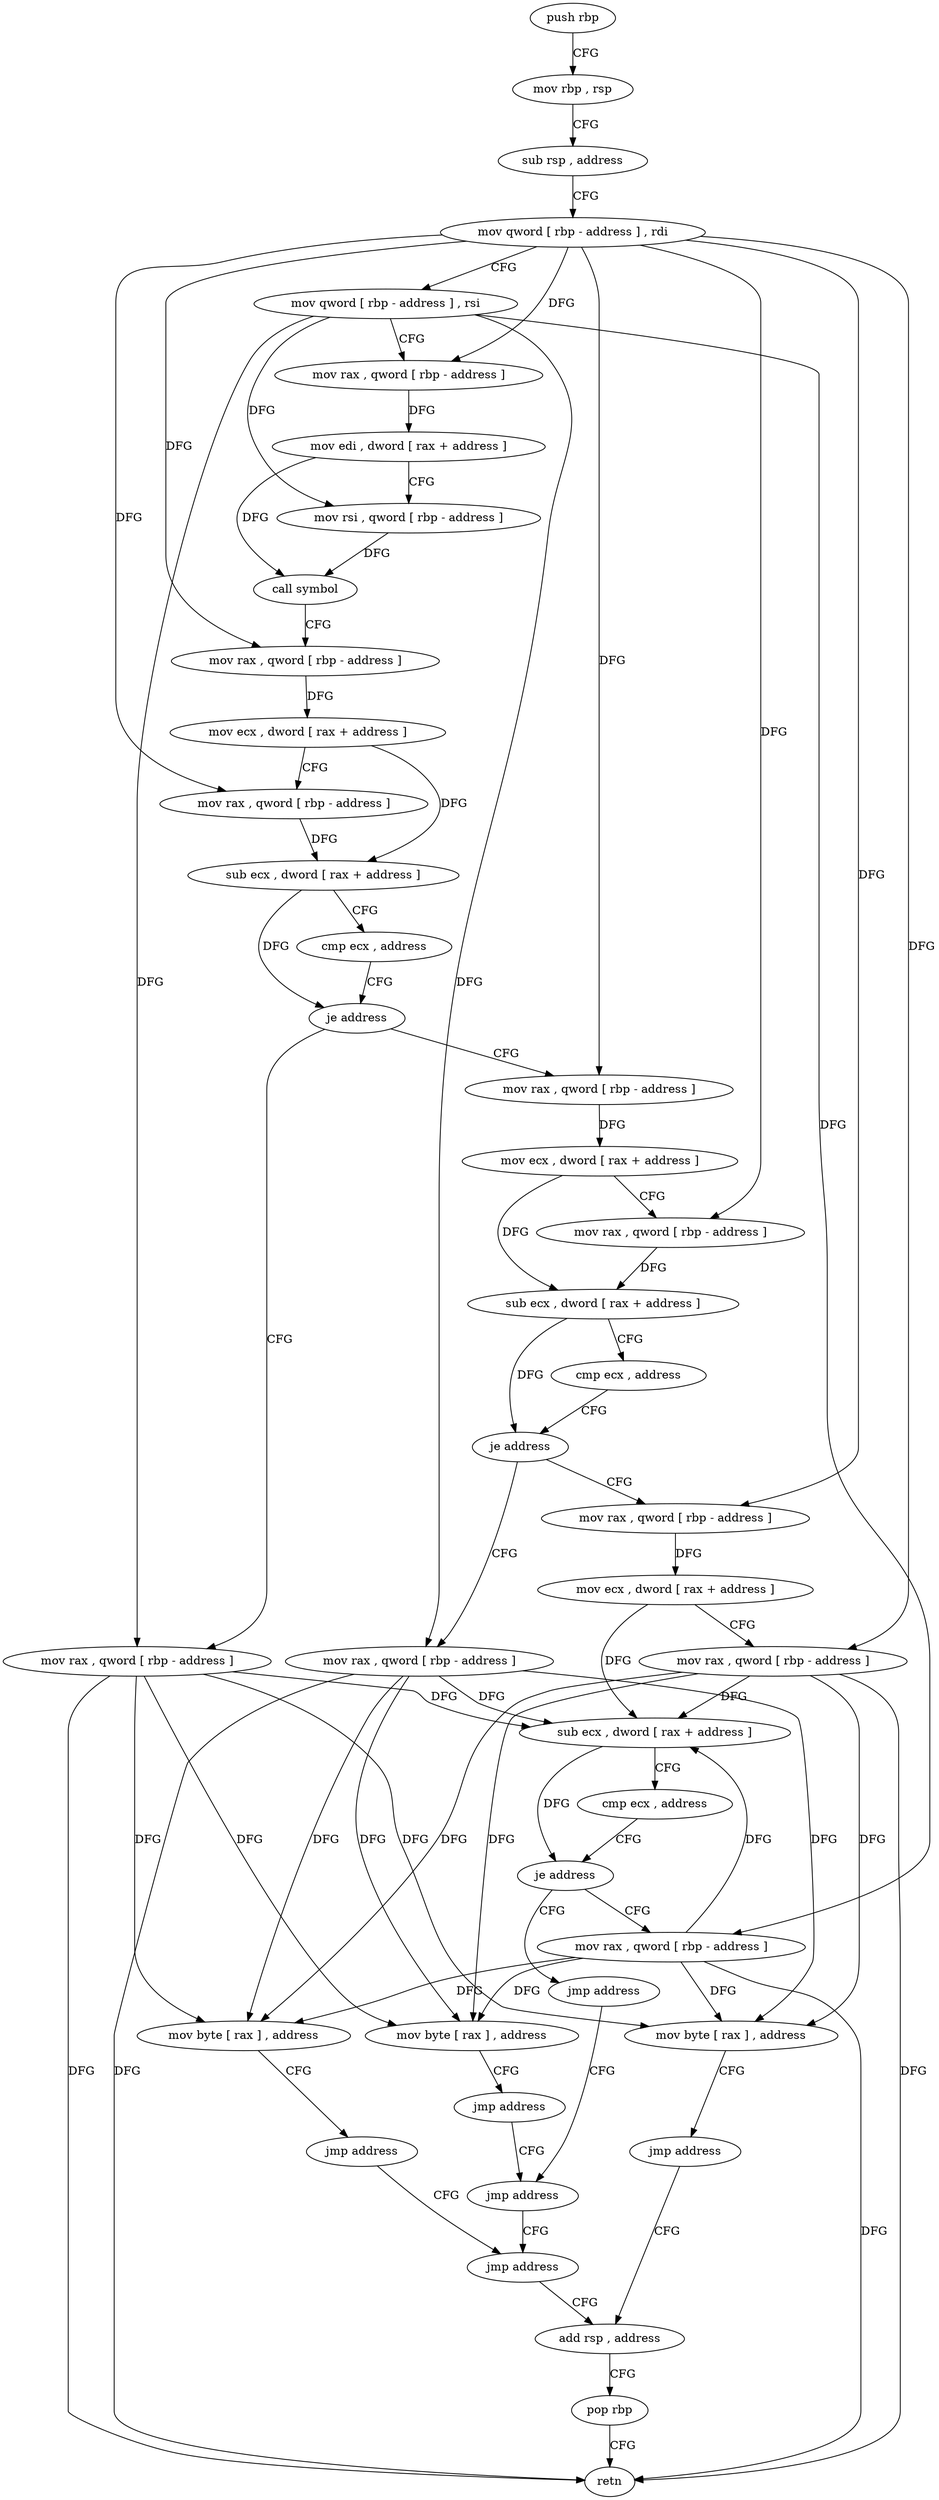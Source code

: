 digraph "func" {
"4257856" [label = "push rbp" ]
"4257857" [label = "mov rbp , rsp" ]
"4257860" [label = "sub rsp , address" ]
"4257864" [label = "mov qword [ rbp - address ] , rdi" ]
"4257868" [label = "mov qword [ rbp - address ] , rsi" ]
"4257872" [label = "mov rax , qword [ rbp - address ]" ]
"4257876" [label = "mov edi , dword [ rax + address ]" ]
"4257879" [label = "mov rsi , qword [ rbp - address ]" ]
"4257883" [label = "call symbol" ]
"4257888" [label = "mov rax , qword [ rbp - address ]" ]
"4257892" [label = "mov ecx , dword [ rax + address ]" ]
"4257895" [label = "mov rax , qword [ rbp - address ]" ]
"4257899" [label = "sub ecx , dword [ rax + address ]" ]
"4257902" [label = "cmp ecx , address" ]
"4257905" [label = "je address" ]
"4257923" [label = "mov rax , qword [ rbp - address ]" ]
"4257911" [label = "mov rax , qword [ rbp - address ]" ]
"4257927" [label = "mov ecx , dword [ rax + address ]" ]
"4257930" [label = "mov rax , qword [ rbp - address ]" ]
"4257934" [label = "sub ecx , dword [ rax + address ]" ]
"4257937" [label = "cmp ecx , address" ]
"4257940" [label = "je address" ]
"4257958" [label = "mov rax , qword [ rbp - address ]" ]
"4257946" [label = "mov rax , qword [ rbp - address ]" ]
"4257915" [label = "mov byte [ rax ] , address" ]
"4257918" [label = "jmp address" ]
"4258008" [label = "add rsp , address" ]
"4257962" [label = "mov ecx , dword [ rax + address ]" ]
"4257965" [label = "mov rax , qword [ rbp - address ]" ]
"4257969" [label = "sub ecx , dword [ rax + address ]" ]
"4257972" [label = "cmp ecx , address" ]
"4257975" [label = "je address" ]
"4257993" [label = "jmp address" ]
"4257981" [label = "mov rax , qword [ rbp - address ]" ]
"4257950" [label = "mov byte [ rax ] , address" ]
"4257953" [label = "jmp address" ]
"4258003" [label = "jmp address" ]
"4258012" [label = "pop rbp" ]
"4258013" [label = "retn" ]
"4257998" [label = "jmp address" ]
"4257985" [label = "mov byte [ rax ] , address" ]
"4257988" [label = "jmp address" ]
"4257856" -> "4257857" [ label = "CFG" ]
"4257857" -> "4257860" [ label = "CFG" ]
"4257860" -> "4257864" [ label = "CFG" ]
"4257864" -> "4257868" [ label = "CFG" ]
"4257864" -> "4257872" [ label = "DFG" ]
"4257864" -> "4257888" [ label = "DFG" ]
"4257864" -> "4257895" [ label = "DFG" ]
"4257864" -> "4257923" [ label = "DFG" ]
"4257864" -> "4257930" [ label = "DFG" ]
"4257864" -> "4257958" [ label = "DFG" ]
"4257864" -> "4257965" [ label = "DFG" ]
"4257868" -> "4257872" [ label = "CFG" ]
"4257868" -> "4257879" [ label = "DFG" ]
"4257868" -> "4257911" [ label = "DFG" ]
"4257868" -> "4257946" [ label = "DFG" ]
"4257868" -> "4257981" [ label = "DFG" ]
"4257872" -> "4257876" [ label = "DFG" ]
"4257876" -> "4257879" [ label = "CFG" ]
"4257876" -> "4257883" [ label = "DFG" ]
"4257879" -> "4257883" [ label = "DFG" ]
"4257883" -> "4257888" [ label = "CFG" ]
"4257888" -> "4257892" [ label = "DFG" ]
"4257892" -> "4257895" [ label = "CFG" ]
"4257892" -> "4257899" [ label = "DFG" ]
"4257895" -> "4257899" [ label = "DFG" ]
"4257899" -> "4257902" [ label = "CFG" ]
"4257899" -> "4257905" [ label = "DFG" ]
"4257902" -> "4257905" [ label = "CFG" ]
"4257905" -> "4257923" [ label = "CFG" ]
"4257905" -> "4257911" [ label = "CFG" ]
"4257923" -> "4257927" [ label = "DFG" ]
"4257911" -> "4257915" [ label = "DFG" ]
"4257911" -> "4257969" [ label = "DFG" ]
"4257911" -> "4257950" [ label = "DFG" ]
"4257911" -> "4258013" [ label = "DFG" ]
"4257911" -> "4257985" [ label = "DFG" ]
"4257927" -> "4257930" [ label = "CFG" ]
"4257927" -> "4257934" [ label = "DFG" ]
"4257930" -> "4257934" [ label = "DFG" ]
"4257934" -> "4257937" [ label = "CFG" ]
"4257934" -> "4257940" [ label = "DFG" ]
"4257937" -> "4257940" [ label = "CFG" ]
"4257940" -> "4257958" [ label = "CFG" ]
"4257940" -> "4257946" [ label = "CFG" ]
"4257958" -> "4257962" [ label = "DFG" ]
"4257946" -> "4257950" [ label = "DFG" ]
"4257946" -> "4257915" [ label = "DFG" ]
"4257946" -> "4257969" [ label = "DFG" ]
"4257946" -> "4258013" [ label = "DFG" ]
"4257946" -> "4257985" [ label = "DFG" ]
"4257915" -> "4257918" [ label = "CFG" ]
"4257918" -> "4258008" [ label = "CFG" ]
"4258008" -> "4258012" [ label = "CFG" ]
"4257962" -> "4257965" [ label = "CFG" ]
"4257962" -> "4257969" [ label = "DFG" ]
"4257965" -> "4257969" [ label = "DFG" ]
"4257965" -> "4257915" [ label = "DFG" ]
"4257965" -> "4257950" [ label = "DFG" ]
"4257965" -> "4258013" [ label = "DFG" ]
"4257965" -> "4257985" [ label = "DFG" ]
"4257969" -> "4257972" [ label = "CFG" ]
"4257969" -> "4257975" [ label = "DFG" ]
"4257972" -> "4257975" [ label = "CFG" ]
"4257975" -> "4257993" [ label = "CFG" ]
"4257975" -> "4257981" [ label = "CFG" ]
"4257993" -> "4257998" [ label = "CFG" ]
"4257981" -> "4257985" [ label = "DFG" ]
"4257981" -> "4257915" [ label = "DFG" ]
"4257981" -> "4257969" [ label = "DFG" ]
"4257981" -> "4257950" [ label = "DFG" ]
"4257981" -> "4258013" [ label = "DFG" ]
"4257950" -> "4257953" [ label = "CFG" ]
"4257953" -> "4258003" [ label = "CFG" ]
"4258003" -> "4258008" [ label = "CFG" ]
"4258012" -> "4258013" [ label = "CFG" ]
"4257998" -> "4258003" [ label = "CFG" ]
"4257985" -> "4257988" [ label = "CFG" ]
"4257988" -> "4257998" [ label = "CFG" ]
}
